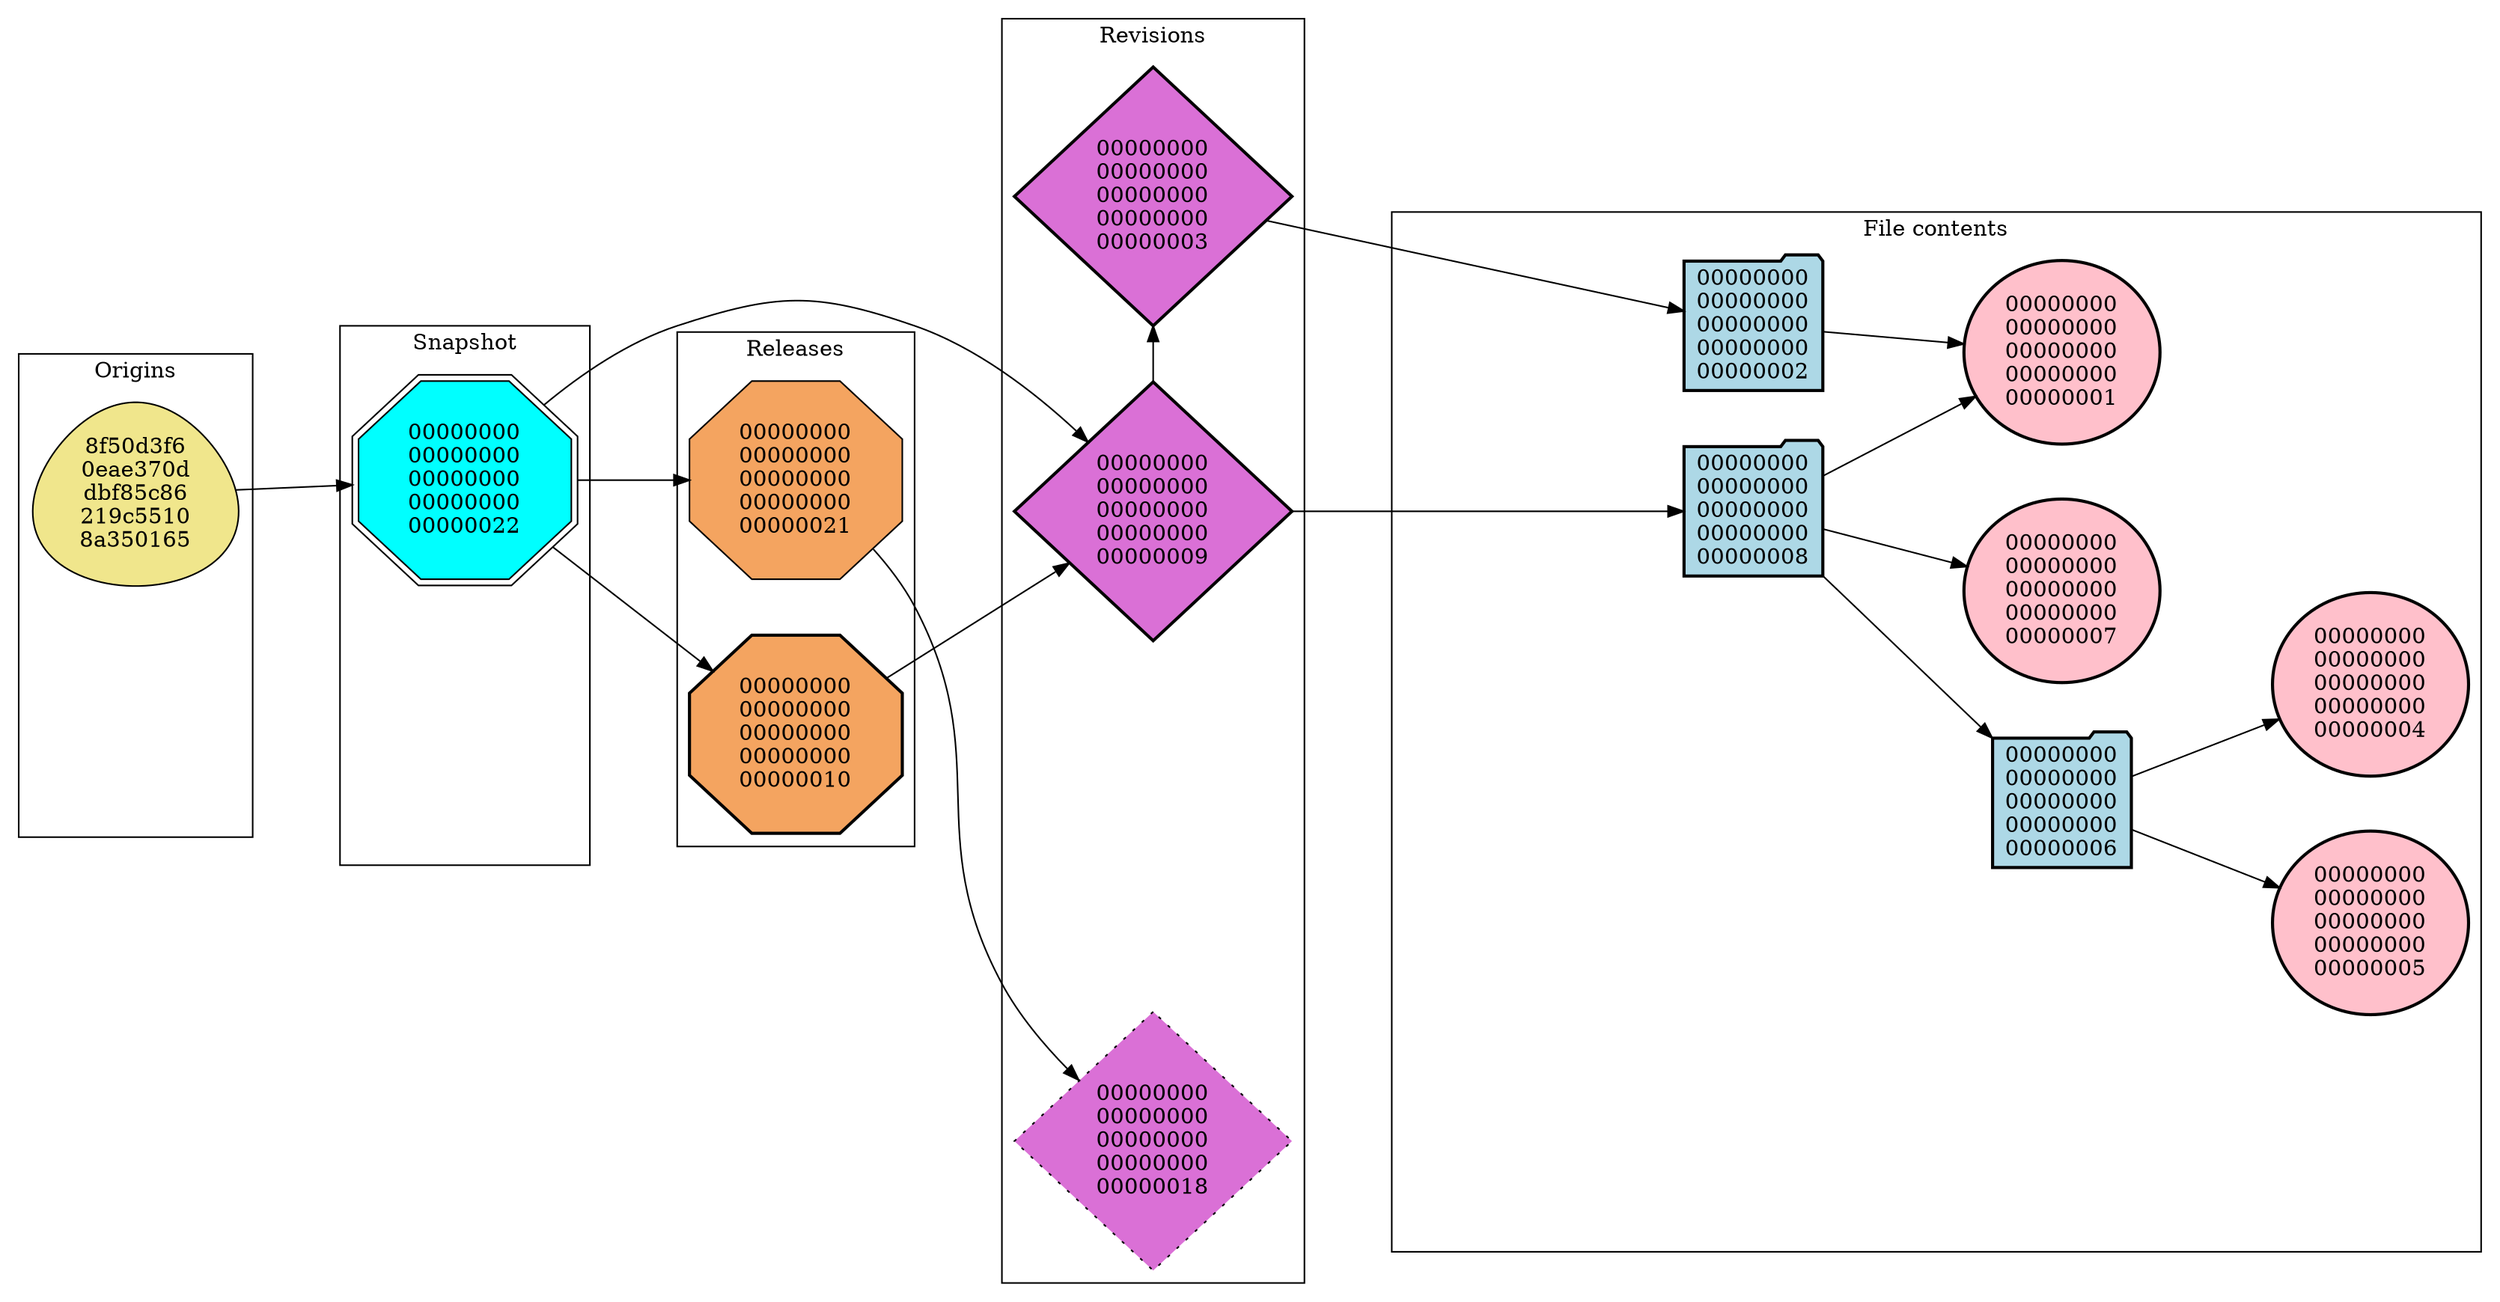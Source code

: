 digraph "Inventory step 06 (after looking up storage)" {
	graph [nodesep=0.5,
		rankdir="LR",
		ranksep=1
	];
	subgraph cnt {
		node [fillcolor=pink,
			style=filled
		];
		12	[fillcolor=pink,
			label="00000000\n00000000\n00000000\n00000000\n00000001",
			style="filled,bold"];
		13	[fillcolor=pink,
			label="00000000\n00000000\n00000000\n00000000\n00000007",
			style="filled,bold"];
		16	[fillcolor=pink,
			label="00000000\n00000000\n00000000\n00000000\n00000014",
			style=invis];
		17	[fillcolor=pink,
			label="00000000\n00000000\n00000000\n00000000\n00000011",
			style=invis];
		18	[fillcolor=pink,
			label="00000000\n00000000\n00000000\n00000000\n00000005",
			style="filled,bold"];
		19	[fillcolor=pink,
			label="00000000\n00000000\n00000000\n00000000\n00000004",
			style="filled,bold"];
		20	[fillcolor=pink,
			label="00000000\n00000000\n00000000\n00000000\n00000015",
			style=invis];
	}
	subgraph cluster_dir {
		graph [label="File contents"];
		node [fillcolor=lightblue,
			shape=folder,
			style=invis
		];
		12;
		13;
		16;
		17;
		18;
		19;
		20;
		6	[fillcolor=lightblue,
			label="00000000\n00000000\n00000000\n00000000\n00000008",
			shape=folder,
			style="filled,bold"];
		6 -> 12;
		6 -> 13;
		14	[fillcolor=lightblue,
			label="00000000\n00000000\n00000000\n00000000\n00000006",
			shape=folder,
			style="filled,bold"];
		6 -> 14;
		14 -> 18;
		14 -> 19;
		8	[fillcolor=lightblue,
			label="00000000\n00000000\n00000000\n00000000\n00000002",
			shape=folder,
			style="filled,bold"];
		8 -> 12;
		9	[fillcolor=lightblue,
			label="00000000\n00000000\n00000000\n00000000\n00000017",
			shape=folder,
			style=invis];
		9 -> 16	[style=invis];
		15	[fillcolor=lightblue,
			label="00000000\n00000000\n00000000\n00000000\n00000016",
			shape=folder,
			style=invis];
		9 -> 15	[style=invis];
		15 -> 20	[style=invis];
		11	[fillcolor=lightblue,
			label="00000000\n00000000\n00000000\n00000000\n00000012",
			shape=folder,
			style=invis];
		11 -> 17	[style=invis];
		11 -> 6	[style=invis];
	}
	subgraph cluster_rev {
		graph [label=Revisions];
		node [fillcolor=orchid,
			shape=diamond,
			style=filled
		];
		6;
		8;
		9;
		11;
		7	[fillcolor=orchid,
			label="00000000\n00000000\n00000000\n00000000\n00000003",
			shape=diamond,
			style="filled,bold"];
		7 -> 8;
		2	[fillcolor=orchid,
			label="00000000\n00000000\n00000000\n00000000\n00000009",
			shape=diamond,
			style="filled,bold"];
		2 -> 6;
		2 -> 7	[constraint=false];
		10	[fillcolor=orchid,
			label="00000000\n00000000\n00000000\n00000000\n00000013",
			shape=diamond,
			style=invis];
		10 -> 11	[style=invis];
		10 -> 2	[constraint=false,
			style=invis];
		5	[fillcolor=orchid,
			label="00000000\n00000000\n00000000\n00000000\n00000018",
			shape=diamond,
			style="filled,dotted"];
		5 -> 9	[style=invis];
		5 -> 10	[constraint=false,
			style=invis];
	}
	subgraph cluster_rel {
		graph [label=Releases];
		node [fillcolor=sandybrown,
			shape=octagon,
			style=filled
		];
		2;
		5;
		3	[fillcolor=sandybrown,
			label="00000000\n00000000\n00000000\n00000000\n00000010",
			shape=octagon,
			style="filled,bold"];
		3 -> 2;
		4	[fillcolor=sandybrown,
			label="00000000\n00000000\n00000000\n00000000\n00000021",
			shape=octagon,
			style=filled];
		4 -> 5;
	}
	subgraph cluster_snp {
		graph [label=Snapshot];
		node [fillcolor=aqua,
			shape=doubleoctagon,
			style=filled
		];
		2;
		3;
		4;
		1	[fillcolor=aqua,
			label="00000000\n00000000\n00000000\n00000000\n00000022",
			shape=doubleoctagon,
			style=filled];
		1 -> 2;
		1 -> 3;
		1 -> 4;
		22	[fillcolor=aqua,
			label="00000000\n00000000\n00000000\n00000000\n00000020",
			shape=doubleoctagon,
			style=invis];
		22 -> 2	[style=invis];
		22 -> 3	[style=invis];
	}
	subgraph cluster_ori {
		graph [label=Origins];
		node [fillcolor=khaki,
			shape=egg,
			style=filled
		];
		1;
		22;
		0	[fillcolor=khaki,
			label="8f50d3f6\n0eae370d\ndbf85c86\n219c5510\n8a350165",
			shape=egg,
			style=filled];
		0 -> 1;
		21	[fillcolor=khaki,
			label="83404f99\n5118bd25\n774f4ac1\n4422a8f1\n75e7a054",
			shape=egg,
			style=invis];
		21 -> 22	[style=invis];
	}
}
